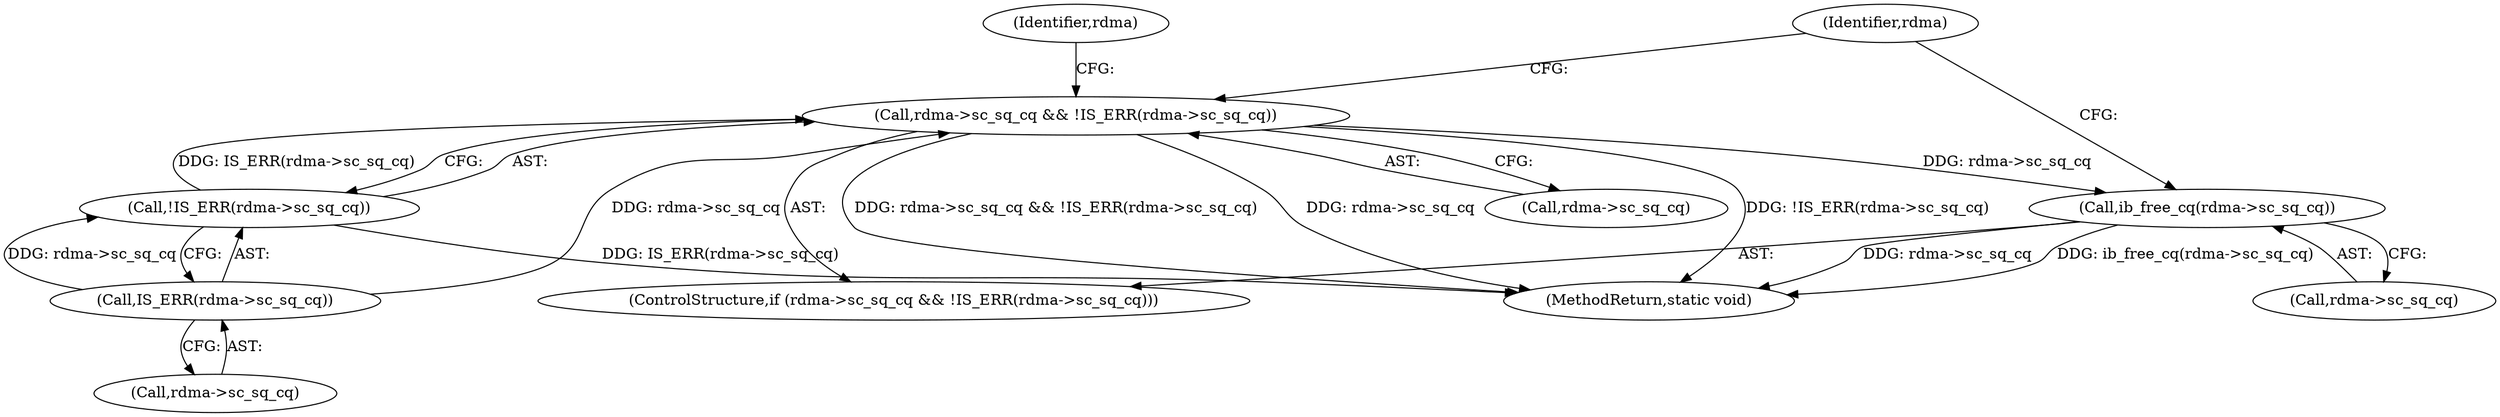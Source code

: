 digraph "0_linux_c70422f760c120480fee4de6c38804c72aa26bc1_41@API" {
"1000239" [label="(Call,ib_free_cq(rdma->sc_sq_cq))"];
"1000230" [label="(Call,rdma->sc_sq_cq && !IS_ERR(rdma->sc_sq_cq))"];
"1000235" [label="(Call,IS_ERR(rdma->sc_sq_cq))"];
"1000234" [label="(Call,!IS_ERR(rdma->sc_sq_cq))"];
"1000230" [label="(Call,rdma->sc_sq_cq && !IS_ERR(rdma->sc_sq_cq))"];
"1000229" [label="(ControlStructure,if (rdma->sc_sq_cq && !IS_ERR(rdma->sc_sq_cq)))"];
"1000240" [label="(Call,rdma->sc_sq_cq)"];
"1000277" [label="(MethodReturn,static void)"];
"1000231" [label="(Call,rdma->sc_sq_cq)"];
"1000234" [label="(Call,!IS_ERR(rdma->sc_sq_cq))"];
"1000246" [label="(Identifier,rdma)"];
"1000235" [label="(Call,IS_ERR(rdma->sc_sq_cq))"];
"1000236" [label="(Call,rdma->sc_sq_cq)"];
"1000239" [label="(Call,ib_free_cq(rdma->sc_sq_cq))"];
"1000241" [label="(Identifier,rdma)"];
"1000239" -> "1000229"  [label="AST: "];
"1000239" -> "1000240"  [label="CFG: "];
"1000240" -> "1000239"  [label="AST: "];
"1000246" -> "1000239"  [label="CFG: "];
"1000239" -> "1000277"  [label="DDG: ib_free_cq(rdma->sc_sq_cq)"];
"1000239" -> "1000277"  [label="DDG: rdma->sc_sq_cq"];
"1000230" -> "1000239"  [label="DDG: rdma->sc_sq_cq"];
"1000230" -> "1000229"  [label="AST: "];
"1000230" -> "1000231"  [label="CFG: "];
"1000230" -> "1000234"  [label="CFG: "];
"1000231" -> "1000230"  [label="AST: "];
"1000234" -> "1000230"  [label="AST: "];
"1000241" -> "1000230"  [label="CFG: "];
"1000246" -> "1000230"  [label="CFG: "];
"1000230" -> "1000277"  [label="DDG: rdma->sc_sq_cq"];
"1000230" -> "1000277"  [label="DDG: !IS_ERR(rdma->sc_sq_cq)"];
"1000230" -> "1000277"  [label="DDG: rdma->sc_sq_cq && !IS_ERR(rdma->sc_sq_cq)"];
"1000235" -> "1000230"  [label="DDG: rdma->sc_sq_cq"];
"1000234" -> "1000230"  [label="DDG: IS_ERR(rdma->sc_sq_cq)"];
"1000235" -> "1000234"  [label="AST: "];
"1000235" -> "1000236"  [label="CFG: "];
"1000236" -> "1000235"  [label="AST: "];
"1000234" -> "1000235"  [label="CFG: "];
"1000235" -> "1000234"  [label="DDG: rdma->sc_sq_cq"];
"1000234" -> "1000277"  [label="DDG: IS_ERR(rdma->sc_sq_cq)"];
}
